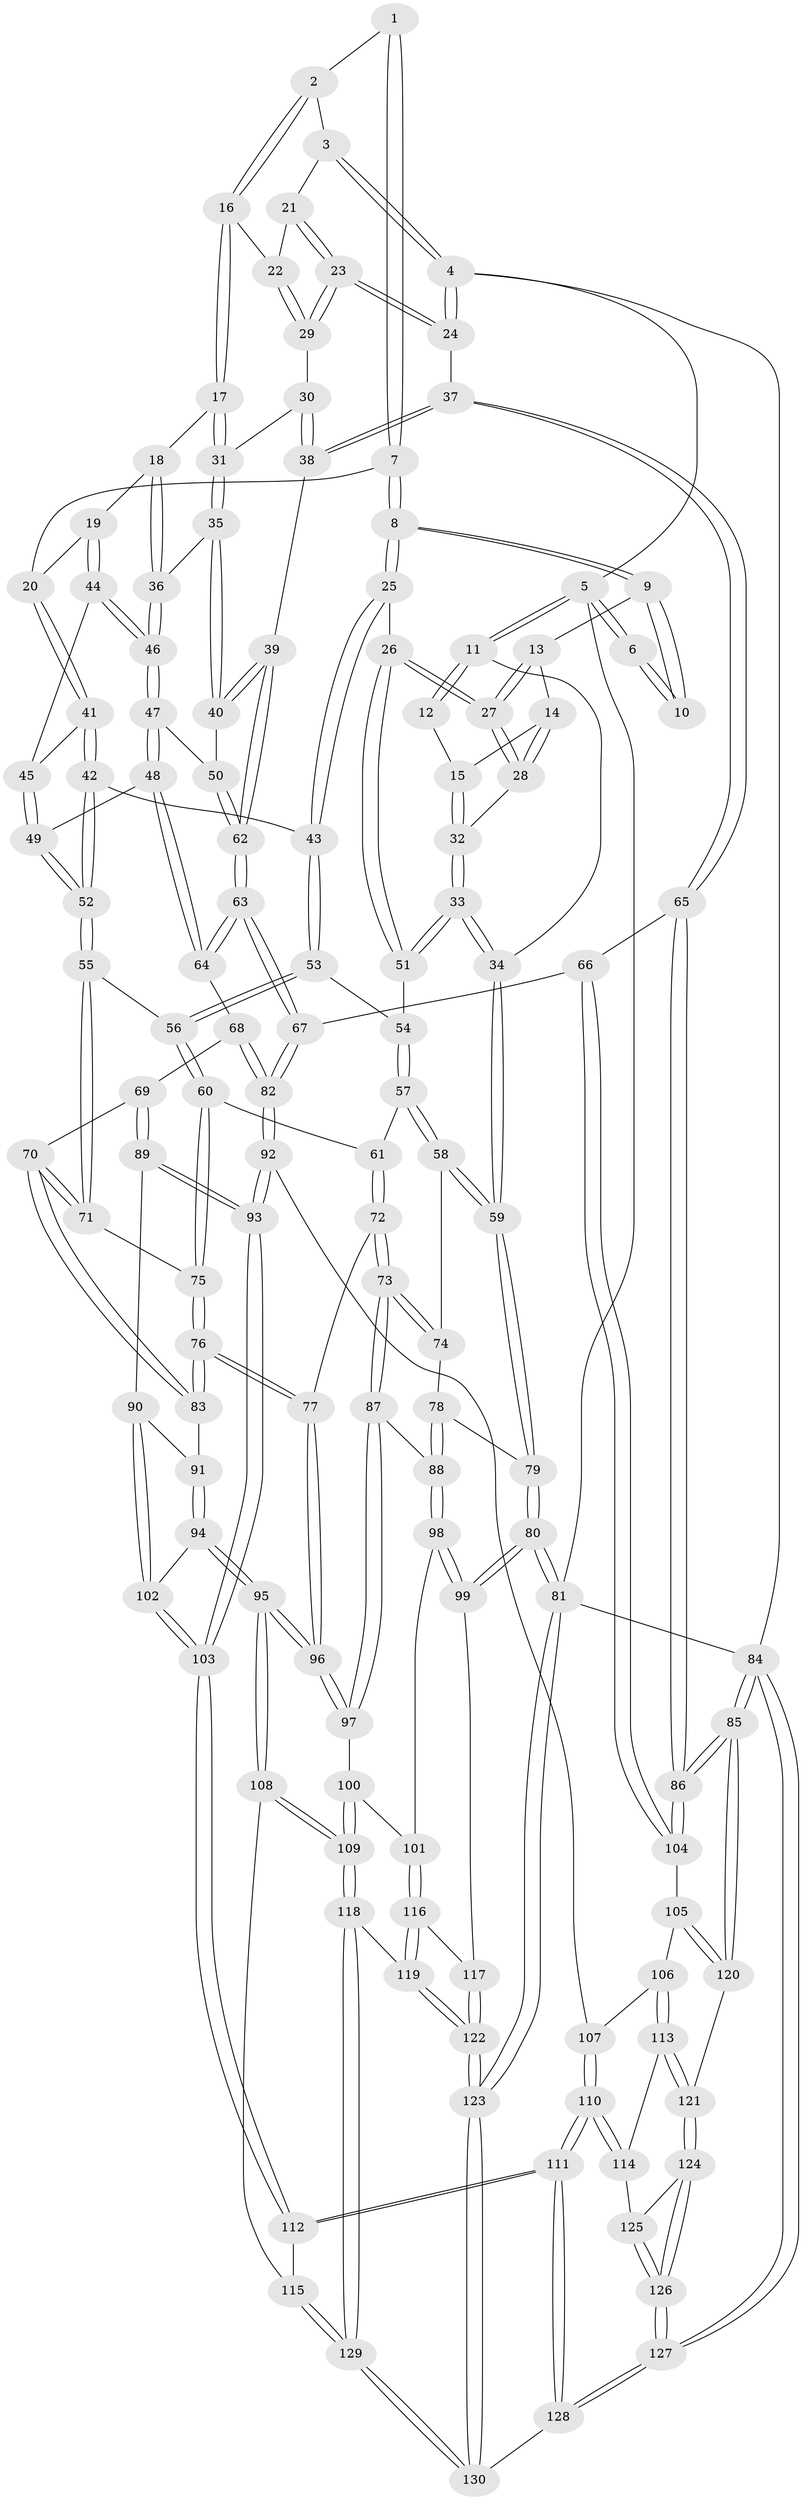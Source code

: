 // coarse degree distribution, {4: 0.4936708860759494, 3: 0.45569620253164556, 2: 0.05063291139240506}
// Generated by graph-tools (version 1.1) at 2025/38/03/04/25 23:38:37]
// undirected, 130 vertices, 322 edges
graph export_dot {
  node [color=gray90,style=filled];
  1 [pos="+0.3800917315408024+0"];
  2 [pos="+0.7538962723773406+0"];
  3 [pos="+0.8060876396421333+0"];
  4 [pos="+1+0"];
  5 [pos="+0+0"];
  6 [pos="+0.23010160353249604+0"];
  7 [pos="+0.42422503776827436+0.08695595735641173"];
  8 [pos="+0.31799048693679255+0.16364040526706874"];
  9 [pos="+0.2079765599693849+0"];
  10 [pos="+0.2090037334573332+0"];
  11 [pos="+0+0.20372045463375343"];
  12 [pos="+0.07383433396453941+0.02362905106008222"];
  13 [pos="+0.18979731309015474+0.028760682690159405"];
  14 [pos="+0.12047431116891127+0.0890016531257887"];
  15 [pos="+0.09730388414224463+0.09541798058706304"];
  16 [pos="+0.7452047497969693+0"];
  17 [pos="+0.7358780981195854+0"];
  18 [pos="+0.6478023485885865+0.05132103767045068"];
  19 [pos="+0.5243211986061341+0.12197117697132875"];
  20 [pos="+0.4322480249161694+0.09240156273390068"];
  21 [pos="+0.9643063067757847+0.07327991368036169"];
  22 [pos="+0.8955546530608429+0.08745447805692942"];
  23 [pos="+1+0.15892545828642363"];
  24 [pos="+1+0.21361202348933642"];
  25 [pos="+0.3073393045905805+0.17451882250714013"];
  26 [pos="+0.24448966153621793+0.19395614977312528"];
  27 [pos="+0.23890062052902053+0.18903142147163035"];
  28 [pos="+0.1776491738420831+0.17680189764893925"];
  29 [pos="+0.8966861929040131+0.11289619872615414"];
  30 [pos="+0.8814173488349205+0.1543626152123664"];
  31 [pos="+0.7906526439649636+0.14096430858378156"];
  32 [pos="+0.01509505096746477+0.17989814569446647"];
  33 [pos="+0+0.25628285824230523"];
  34 [pos="+0+0.26075418654727117"];
  35 [pos="+0.7618422286485182+0.20903282355204636"];
  36 [pos="+0.6705650095394837+0.1716563829090635"];
  37 [pos="+1+0.3122557865517597"];
  38 [pos="+0.9687777456707484+0.30404244739532343"];
  39 [pos="+0.9584673511004593+0.30702015927837273"];
  40 [pos="+0.7778233028356625+0.2747929183152884"];
  41 [pos="+0.4488965853260113+0.2561646758780591"];
  42 [pos="+0.4475159077241087+0.2609483253257218"];
  43 [pos="+0.38728976301550017+0.26809827304108647"];
  44 [pos="+0.5385927291701521+0.16243323826049744"];
  45 [pos="+0.50881109947225+0.21138027986959046"];
  46 [pos="+0.6050032879639414+0.23763404702534488"];
  47 [pos="+0.6094048640400167+0.34025177857565"];
  48 [pos="+0.59587957908185+0.35067959113246217"];
  49 [pos="+0.5458530057876869+0.3597229759406475"];
  50 [pos="+0.7044700126774712+0.3375171011088842"];
  51 [pos="+0.21626347754533665+0.30547814297852105"];
  52 [pos="+0.537799757120766+0.3619434537943389"];
  53 [pos="+0.3564238071168753+0.3513666404520834"];
  54 [pos="+0.2193716166415926+0.31446630391979363"];
  55 [pos="+0.4969764365446344+0.39849909541609213"];
  56 [pos="+0.36526198141195443+0.3644514607107567"];
  57 [pos="+0.20151682322064207+0.3952591806379964"];
  58 [pos="+0.15901820266413358+0.4383897460575189"];
  59 [pos="+0+0.3699253034055836"];
  60 [pos="+0.3309922531642322+0.4519758151327329"];
  61 [pos="+0.25694770837598696+0.43269189099358063"];
  62 [pos="+0.8014503057719623+0.49908776943876526"];
  63 [pos="+0.8007555060545337+0.5067490968540563"];
  64 [pos="+0.6267480272489488+0.45321372676065963"];
  65 [pos="+1+0.550449770799579"];
  66 [pos="+0.8595562006596813+0.6253150021153305"];
  67 [pos="+0.8122767694439629+0.6174998044413917"];
  68 [pos="+0.6171328652142626+0.5431731208993522"];
  69 [pos="+0.556605605682405+0.5680086535753935"];
  70 [pos="+0.5356163023114001+0.5578220840488752"];
  71 [pos="+0.48846585829638006+0.43051502181842527"];
  72 [pos="+0.2630801967368677+0.5954154396835055"];
  73 [pos="+0.20714580202710026+0.6013576432478668"];
  74 [pos="+0.15957756029921782+0.44584062839105876"];
  75 [pos="+0.3628956296306551+0.5271649469969719"];
  76 [pos="+0.3519691988397657+0.57606136655988"];
  77 [pos="+0.32151458251099424+0.5985503487333546"];
  78 [pos="+0.04581561330038388+0.5662289057752616"];
  79 [pos="+0+0.44317891356741707"];
  80 [pos="+0+0.8261525768104739"];
  81 [pos="+0+1"];
  82 [pos="+0.8119276647230661+0.6177232155426035"];
  83 [pos="+0.42767899239761864+0.5964241745115848"];
  84 [pos="+1+1"];
  85 [pos="+1+0.882310420907576"];
  86 [pos="+1+0.8122664892386724"];
  87 [pos="+0.1594172745721062+0.6402224830656408"];
  88 [pos="+0.13719156281743314+0.646776833959915"];
  89 [pos="+0.5624105869294314+0.6226277347654887"];
  90 [pos="+0.521583349996228+0.7008076716536119"];
  91 [pos="+0.4409635375058862+0.6210572086360856"];
  92 [pos="+0.7732241229313819+0.6707143012151618"];
  93 [pos="+0.7163956140969543+0.7120538499583197"];
  94 [pos="+0.42698578578947977+0.7738129019329782"];
  95 [pos="+0.39963278533347985+0.7972938088016444"];
  96 [pos="+0.3537468811755755+0.7470946720536392"];
  97 [pos="+0.24136052745084227+0.7606045477389298"];
  98 [pos="+0.0749097555968426+0.7333504693668633"];
  99 [pos="+0.007348080112911217+0.7700802297616469"];
  100 [pos="+0.23227174607322845+0.7803987150614078"];
  101 [pos="+0.1716773920666146+0.8175528507367662"];
  102 [pos="+0.521295283830102+0.7178315778749793"];
  103 [pos="+0.6523692180214411+0.794431558694337"];
  104 [pos="+0.9287613180118696+0.7757105940277744"];
  105 [pos="+0.9190849384583917+0.8167926637046504"];
  106 [pos="+0.8879412787928183+0.8269136522595335"];
  107 [pos="+0.8112440784390368+0.7781863592722972"];
  108 [pos="+0.4001621278592764+0.8123029564316744"];
  109 [pos="+0.2830642626157841+0.8821220194804938"];
  110 [pos="+0.815978237424735+0.869928132409468"];
  111 [pos="+0.654456368130414+0.98642794923105"];
  112 [pos="+0.6357835708275315+0.9398202937784437"];
  113 [pos="+0.847920887977045+0.8646647749092877"];
  114 [pos="+0.8265762750099664+0.8703330637628982"];
  115 [pos="+0.4270012971638+0.8492793998350756"];
  116 [pos="+0.1756523658079983+0.8775949324831601"];
  117 [pos="+0.0945127084031879+0.8726591863999911"];
  118 [pos="+0.2571646034901327+0.9156856449348373"];
  119 [pos="+0.1922732641373768+0.9006602341979681"];
  120 [pos="+0.9610504598651923+0.8945440353489936"];
  121 [pos="+0.9370217649864955+0.9154430025192587"];
  122 [pos="+0.028419696844525968+1"];
  123 [pos="+0+1"];
  124 [pos="+0.9099934556681707+0.9592312220573678"];
  125 [pos="+0.8394251011343784+0.8867131608526425"];
  126 [pos="+0.8824087130080706+1"];
  127 [pos="+0.7952165165948222+1"];
  128 [pos="+0.6729837734382613+1"];
  129 [pos="+0.339276196621266+1"];
  130 [pos="+0.3450404651788403+1"];
  1 -- 2;
  1 -- 7;
  1 -- 7;
  2 -- 3;
  2 -- 16;
  2 -- 16;
  3 -- 4;
  3 -- 4;
  3 -- 21;
  4 -- 5;
  4 -- 24;
  4 -- 24;
  4 -- 84;
  5 -- 6;
  5 -- 6;
  5 -- 11;
  5 -- 11;
  5 -- 81;
  6 -- 10;
  6 -- 10;
  7 -- 8;
  7 -- 8;
  7 -- 20;
  8 -- 9;
  8 -- 9;
  8 -- 25;
  8 -- 25;
  9 -- 10;
  9 -- 10;
  9 -- 13;
  11 -- 12;
  11 -- 12;
  11 -- 34;
  12 -- 15;
  13 -- 14;
  13 -- 27;
  13 -- 27;
  14 -- 15;
  14 -- 28;
  14 -- 28;
  15 -- 32;
  15 -- 32;
  16 -- 17;
  16 -- 17;
  16 -- 22;
  17 -- 18;
  17 -- 31;
  17 -- 31;
  18 -- 19;
  18 -- 36;
  18 -- 36;
  19 -- 20;
  19 -- 44;
  19 -- 44;
  20 -- 41;
  20 -- 41;
  21 -- 22;
  21 -- 23;
  21 -- 23;
  22 -- 29;
  22 -- 29;
  23 -- 24;
  23 -- 24;
  23 -- 29;
  23 -- 29;
  24 -- 37;
  25 -- 26;
  25 -- 43;
  25 -- 43;
  26 -- 27;
  26 -- 27;
  26 -- 51;
  26 -- 51;
  27 -- 28;
  27 -- 28;
  28 -- 32;
  29 -- 30;
  30 -- 31;
  30 -- 38;
  30 -- 38;
  31 -- 35;
  31 -- 35;
  32 -- 33;
  32 -- 33;
  33 -- 34;
  33 -- 34;
  33 -- 51;
  33 -- 51;
  34 -- 59;
  34 -- 59;
  35 -- 36;
  35 -- 40;
  35 -- 40;
  36 -- 46;
  36 -- 46;
  37 -- 38;
  37 -- 38;
  37 -- 65;
  37 -- 65;
  38 -- 39;
  39 -- 40;
  39 -- 40;
  39 -- 62;
  39 -- 62;
  40 -- 50;
  41 -- 42;
  41 -- 42;
  41 -- 45;
  42 -- 43;
  42 -- 52;
  42 -- 52;
  43 -- 53;
  43 -- 53;
  44 -- 45;
  44 -- 46;
  44 -- 46;
  45 -- 49;
  45 -- 49;
  46 -- 47;
  46 -- 47;
  47 -- 48;
  47 -- 48;
  47 -- 50;
  48 -- 49;
  48 -- 64;
  48 -- 64;
  49 -- 52;
  49 -- 52;
  50 -- 62;
  50 -- 62;
  51 -- 54;
  52 -- 55;
  52 -- 55;
  53 -- 54;
  53 -- 56;
  53 -- 56;
  54 -- 57;
  54 -- 57;
  55 -- 56;
  55 -- 71;
  55 -- 71;
  56 -- 60;
  56 -- 60;
  57 -- 58;
  57 -- 58;
  57 -- 61;
  58 -- 59;
  58 -- 59;
  58 -- 74;
  59 -- 79;
  59 -- 79;
  60 -- 61;
  60 -- 75;
  60 -- 75;
  61 -- 72;
  61 -- 72;
  62 -- 63;
  62 -- 63;
  63 -- 64;
  63 -- 64;
  63 -- 67;
  63 -- 67;
  64 -- 68;
  65 -- 66;
  65 -- 86;
  65 -- 86;
  66 -- 67;
  66 -- 104;
  66 -- 104;
  67 -- 82;
  67 -- 82;
  68 -- 69;
  68 -- 82;
  68 -- 82;
  69 -- 70;
  69 -- 89;
  69 -- 89;
  70 -- 71;
  70 -- 71;
  70 -- 83;
  70 -- 83;
  71 -- 75;
  72 -- 73;
  72 -- 73;
  72 -- 77;
  73 -- 74;
  73 -- 74;
  73 -- 87;
  73 -- 87;
  74 -- 78;
  75 -- 76;
  75 -- 76;
  76 -- 77;
  76 -- 77;
  76 -- 83;
  76 -- 83;
  77 -- 96;
  77 -- 96;
  78 -- 79;
  78 -- 88;
  78 -- 88;
  79 -- 80;
  79 -- 80;
  80 -- 81;
  80 -- 81;
  80 -- 99;
  80 -- 99;
  81 -- 123;
  81 -- 123;
  81 -- 84;
  82 -- 92;
  82 -- 92;
  83 -- 91;
  84 -- 85;
  84 -- 85;
  84 -- 127;
  84 -- 127;
  85 -- 86;
  85 -- 86;
  85 -- 120;
  85 -- 120;
  86 -- 104;
  86 -- 104;
  87 -- 88;
  87 -- 97;
  87 -- 97;
  88 -- 98;
  88 -- 98;
  89 -- 90;
  89 -- 93;
  89 -- 93;
  90 -- 91;
  90 -- 102;
  90 -- 102;
  91 -- 94;
  91 -- 94;
  92 -- 93;
  92 -- 93;
  92 -- 107;
  93 -- 103;
  93 -- 103;
  94 -- 95;
  94 -- 95;
  94 -- 102;
  95 -- 96;
  95 -- 96;
  95 -- 108;
  95 -- 108;
  96 -- 97;
  96 -- 97;
  97 -- 100;
  98 -- 99;
  98 -- 99;
  98 -- 101;
  99 -- 117;
  100 -- 101;
  100 -- 109;
  100 -- 109;
  101 -- 116;
  101 -- 116;
  102 -- 103;
  102 -- 103;
  103 -- 112;
  103 -- 112;
  104 -- 105;
  105 -- 106;
  105 -- 120;
  105 -- 120;
  106 -- 107;
  106 -- 113;
  106 -- 113;
  107 -- 110;
  107 -- 110;
  108 -- 109;
  108 -- 109;
  108 -- 115;
  109 -- 118;
  109 -- 118;
  110 -- 111;
  110 -- 111;
  110 -- 114;
  110 -- 114;
  111 -- 112;
  111 -- 112;
  111 -- 128;
  111 -- 128;
  112 -- 115;
  113 -- 114;
  113 -- 121;
  113 -- 121;
  114 -- 125;
  115 -- 129;
  115 -- 129;
  116 -- 117;
  116 -- 119;
  116 -- 119;
  117 -- 122;
  117 -- 122;
  118 -- 119;
  118 -- 129;
  118 -- 129;
  119 -- 122;
  119 -- 122;
  120 -- 121;
  121 -- 124;
  121 -- 124;
  122 -- 123;
  122 -- 123;
  123 -- 130;
  123 -- 130;
  124 -- 125;
  124 -- 126;
  124 -- 126;
  125 -- 126;
  125 -- 126;
  126 -- 127;
  126 -- 127;
  127 -- 128;
  127 -- 128;
  128 -- 130;
  129 -- 130;
  129 -- 130;
}
